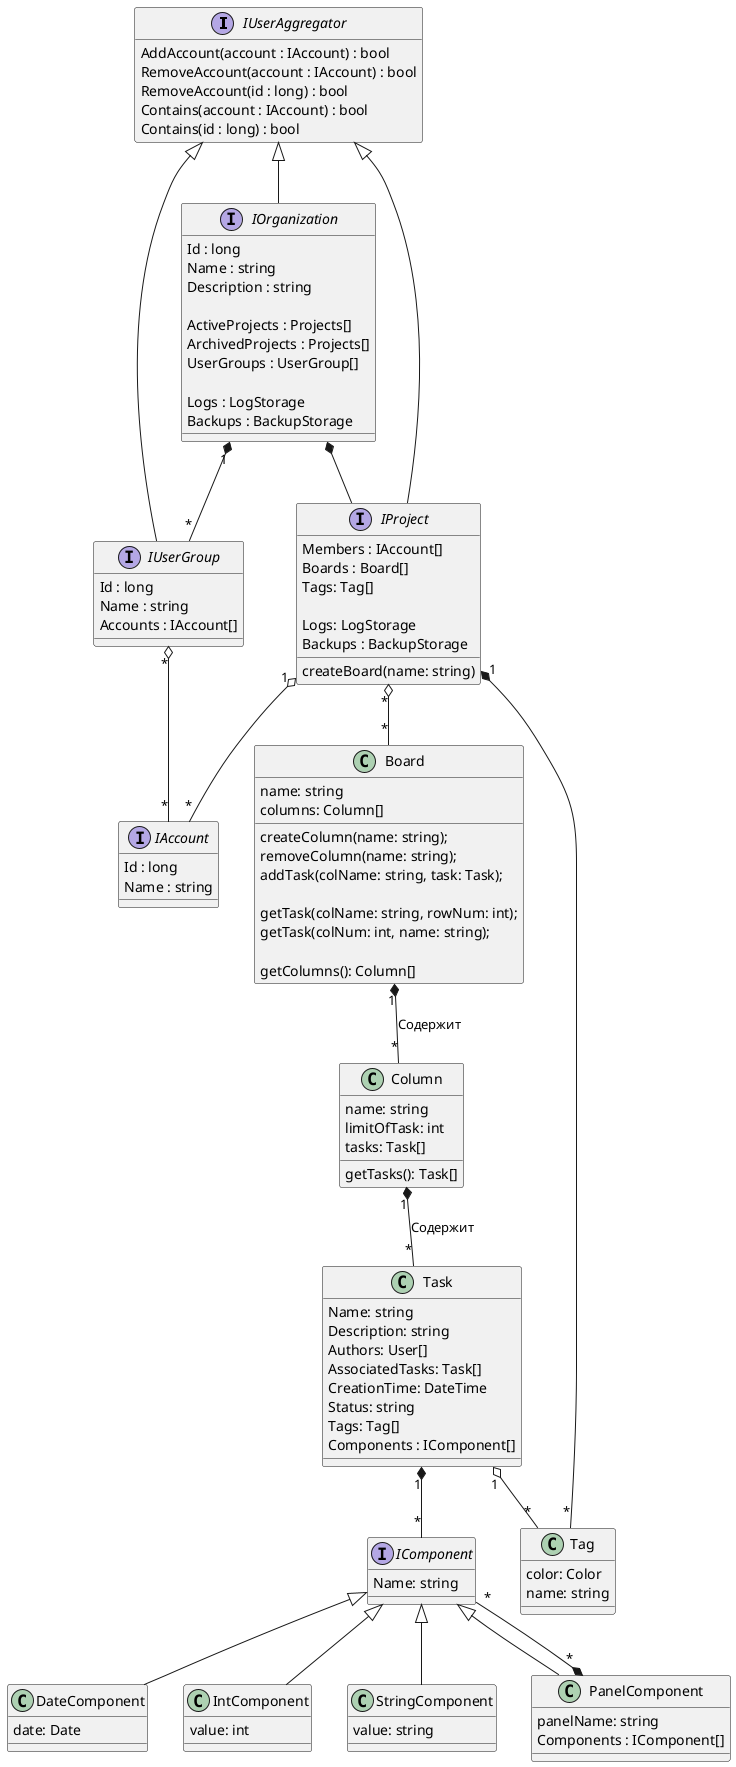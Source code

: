 @startumlProject

interface IUserAggregator {
    AddAccount(account : IAccount) : bool
    RemoveAccount(account : IAccount) : bool
    RemoveAccount(id : long) : bool
    Contains(account : IAccount) : bool
    Contains(id : long) : bool
}
hide IUserAggregator fields

'''''''''''''''''''''''''''''''''''''''''''''''''''''''''''''''''''''''' ACCOUNTS

interface IUserGroup {
    Id : long
    Name : string
    Accounts : IAccount[]
}
IUserAggregator <|-- IUserGroup
IOrganization "1" *-- "*" IUserGroup

interface IAccount {
    Id : long    
    Name : string
}
IUserGroup "*" o- "*" IAccount
IProject "1" o-- "*" IAccount

'''''''''''''''''''''''''''''''''''''''''''''''''''''''''''''''''''''''' ORGANIZATION

interface IOrganization {
    Id : long
    Name : string
    Description : string
    
    ActiveProjects : Projects[]
    ArchivedProjects : Projects[]
    UserGroups : UserGroup[]
     
    Logs : LogStorage
    Backups : BackupStorage
}
IUserAggregator <|-- IOrganization

'''''''''''''''''''''''''''''''''''''''''''''''''''''''''''''''''''''''' PROJECT

interface IProject 
{
    Members : IAccount[]
    Boards : Board[]
    Tags: Tag[]

    Logs: LogStorage
    Backups : BackupStorage

    createBoard(name: string)
}
IUserAggregator <|-- IProject
IOrganization *-- IProject

'class Project
'{
'
'}
'IProject <|-- Project

'''''''''''''''''''''''''''''''''''''''''''''''''''''''''''''''''''''''' BOARD

class Board
{
    name: string
    columns: Column[]

    createColumn(name: string);
    removeColumn(name: string);
    addTask(colName: string, task: Task);

    ''''''''''''''' ????
    getTask(colName: string, rowNum: int); 
    getTask(colNum: int, name: string);
    '''''''''''''''

    getColumns(): Column[]
}
IProject "*" o-- "*" Board

'''''''''''''''''''''''''''''

class Column
{
    name: string
    limitOfTask: int
    tasks: Task[]

    getTasks(): Task[]
}

'''''''''''''''''''''''''''''

class Task
{
    Name: string
    Description: string
    Authors: User[]
    AssociatedTasks: Task[]
    CreationTime: DateTime
    Status: string
    Tags: Tag[]
    Components : IComponent[]
}

Task "1" *-- "*" IComponent

'''''''''''''''''''''''''''''

interface IComponent
{
    Name: string
}

class DateComponent
{
    date: Date
}

class IntComponent
{
    value: int
}

class StringComponent
{
    value: string
}

class PanelComponent
{
    panelName: string
    Components : IComponent[]
}

IComponent <|-- DateComponent
IComponent <|-- IntComponent
IComponent <|-- StringComponent
IComponent <|-- PanelComponent
PanelComponent "*" *-- "*" IComponent

'''''''''''''''''''''''''''''```

class Tag
{
    color: Color
    name: string
}
IProject "1" *-- "*" Tag

Board "1" *-- "*" Column : Содержит
Column "1" *-- "*" Task : Содержит
Task "1" o-- "*" Tag

@enduml